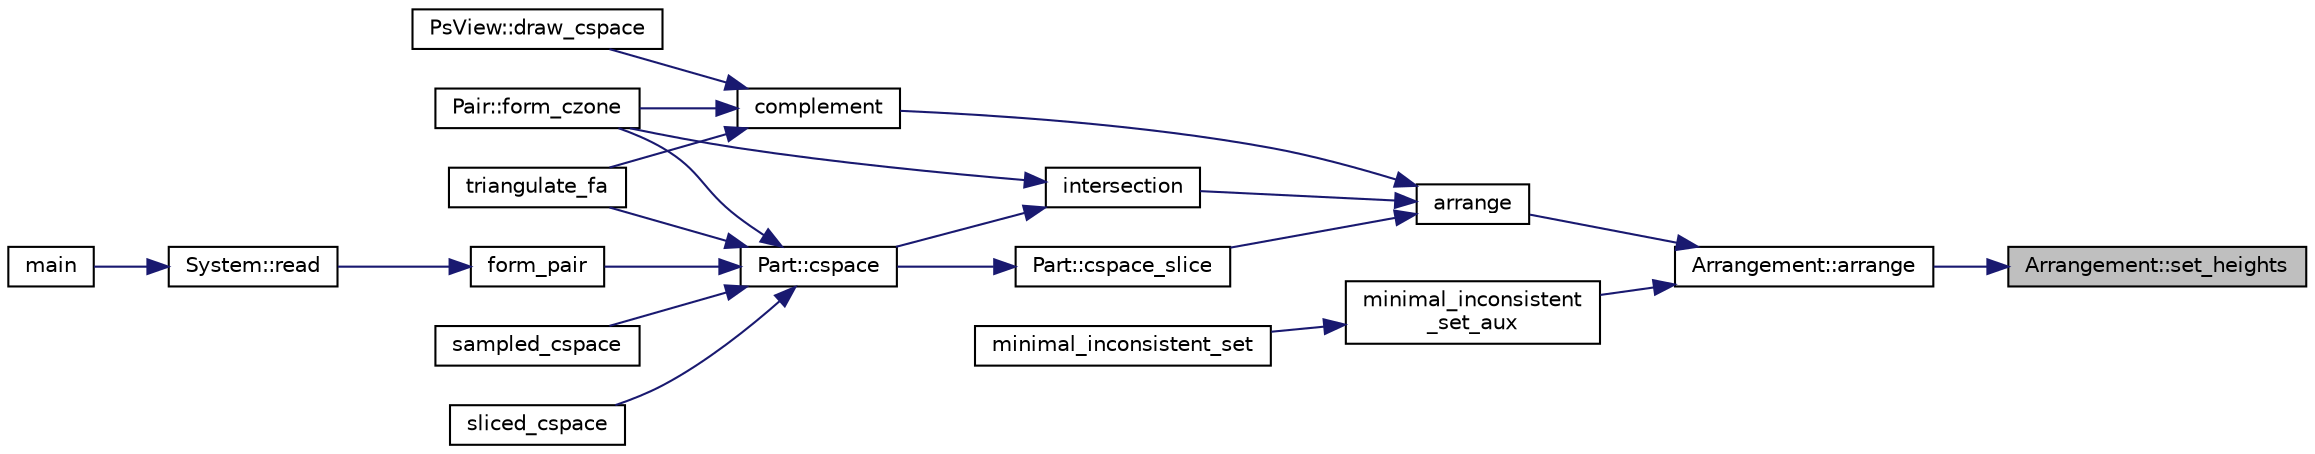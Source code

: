 digraph "Arrangement::set_heights"
{
 // LATEX_PDF_SIZE
  edge [fontname="Helvetica",fontsize="10",labelfontname="Helvetica",labelfontsize="10"];
  node [fontname="Helvetica",fontsize="10",shape=record];
  rankdir="RL";
  Node1 [label="Arrangement::set_heights",height=0.2,width=0.4,color="black", fillcolor="grey75", style="filled", fontcolor="black",tooltip=" "];
  Node1 -> Node2 [dir="back",color="midnightblue",fontsize="10",style="solid",fontname="Helvetica"];
  Node2 [label="Arrangement::arrange",height=0.2,width=0.4,color="black", fillcolor="white", style="filled",URL="$d8/d46/class_arrangement.html#aa48e67ecbf171616e989d936e221a4e1",tooltip=" "];
  Node2 -> Node3 [dir="back",color="midnightblue",fontsize="10",style="solid",fontname="Helvetica"];
  Node3 [label="arrange",height=0.2,width=0.4,color="black", fillcolor="white", style="filled",URL="$d0/d11/arrange_8_c.html#a8f0f410db8738d9121c7b0a2629abd5d",tooltip=" "];
  Node3 -> Node4 [dir="back",color="midnightblue",fontsize="10",style="solid",fontname="Helvetica"];
  Node4 [label="complement",height=0.2,width=0.4,color="black", fillcolor="white", style="filled",URL="$d7/d5f/system_8_c.html#a26844aaf5673452ccde61452e2431248",tooltip=" "];
  Node4 -> Node5 [dir="back",color="midnightblue",fontsize="10",style="solid",fontname="Helvetica"];
  Node5 [label="PsView::draw_cspace",height=0.2,width=0.4,color="black", fillcolor="white", style="filled",URL="$d4/db7/class_ps_view.html#a621785387236f306cefb7ebfe97cc2fc",tooltip=" "];
  Node4 -> Node6 [dir="back",color="midnightblue",fontsize="10",style="solid",fontname="Helvetica"];
  Node6 [label="Pair::form_czone",height=0.2,width=0.4,color="black", fillcolor="white", style="filled",URL="$d2/d49/class_pair.html#ac6b9ee78ab752f31b84380f43fcc2d09",tooltip=" "];
  Node4 -> Node7 [dir="back",color="midnightblue",fontsize="10",style="solid",fontname="Helvetica"];
  Node7 [label="triangulate_fa",height=0.2,width=0.4,color="black", fillcolor="white", style="filled",URL="$d7/d5f/system_8_c.html#acd7f2d5bae088bcd36199a667b870764",tooltip=" "];
  Node3 -> Node8 [dir="back",color="midnightblue",fontsize="10",style="solid",fontname="Helvetica"];
  Node8 [label="Part::cspace_slice",height=0.2,width=0.4,color="black", fillcolor="white", style="filled",URL="$db/d16/class_part.html#aa13a2e3545f09854a75612909db0fe3d",tooltip=" "];
  Node8 -> Node9 [dir="back",color="midnightblue",fontsize="10",style="solid",fontname="Helvetica"];
  Node9 [label="Part::cspace",height=0.2,width=0.4,color="black", fillcolor="white", style="filled",URL="$db/d16/class_part.html#a9c2bd794a4a3973f19399344f44ad7dc",tooltip=" "];
  Node9 -> Node6 [dir="back",color="midnightblue",fontsize="10",style="solid",fontname="Helvetica"];
  Node9 -> Node10 [dir="back",color="midnightblue",fontsize="10",style="solid",fontname="Helvetica"];
  Node10 [label="form_pair",height=0.2,width=0.4,color="black", fillcolor="white", style="filled",URL="$d7/d5f/system_8_c.html#a327c62f0ea1caf8972a3ec36efa06d6d",tooltip=" "];
  Node10 -> Node11 [dir="back",color="midnightblue",fontsize="10",style="solid",fontname="Helvetica"];
  Node11 [label="System::read",height=0.2,width=0.4,color="black", fillcolor="white", style="filled",URL="$d9/d16/class_system.html#a70cb292ef3c419acba0075f5a5317672",tooltip=" "];
  Node11 -> Node12 [dir="back",color="midnightblue",fontsize="10",style="solid",fontname="Helvetica"];
  Node12 [label="main",height=0.2,width=0.4,color="black", fillcolor="white", style="filled",URL="$d5/db2/hipair_8_c.html#a0ddf1224851353fc92bfbff6f499fa97",tooltip=" "];
  Node9 -> Node13 [dir="back",color="midnightblue",fontsize="10",style="solid",fontname="Helvetica"];
  Node13 [label="sampled_cspace",height=0.2,width=0.4,color="black", fillcolor="white", style="filled",URL="$d7/d5f/system_8_c.html#aed08f5587c0034df7b6b210a92df7ef3",tooltip=" "];
  Node9 -> Node14 [dir="back",color="midnightblue",fontsize="10",style="solid",fontname="Helvetica"];
  Node14 [label="sliced_cspace",height=0.2,width=0.4,color="black", fillcolor="white", style="filled",URL="$d7/d5f/system_8_c.html#a586f2871b7d3ca2f661d636e3aadf286",tooltip=" "];
  Node9 -> Node7 [dir="back",color="midnightblue",fontsize="10",style="solid",fontname="Helvetica"];
  Node3 -> Node15 [dir="back",color="midnightblue",fontsize="10",style="solid",fontname="Helvetica"];
  Node15 [label="intersection",height=0.2,width=0.4,color="black", fillcolor="white", style="filled",URL="$d7/d5f/system_8_c.html#abc261e01d8f1e11eebaa933f9f6890ab",tooltip=" "];
  Node15 -> Node9 [dir="back",color="midnightblue",fontsize="10",style="solid",fontname="Helvetica"];
  Node15 -> Node6 [dir="back",color="midnightblue",fontsize="10",style="solid",fontname="Helvetica"];
  Node2 -> Node16 [dir="back",color="midnightblue",fontsize="10",style="solid",fontname="Helvetica"];
  Node16 [label="minimal_inconsistent\l_set_aux",height=0.2,width=0.4,color="black", fillcolor="white", style="filled",URL="$d0/d11/arrange_8_c.html#a43321ea565c26429249c2589bd830055",tooltip=" "];
  Node16 -> Node17 [dir="back",color="midnightblue",fontsize="10",style="solid",fontname="Helvetica"];
  Node17 [label="minimal_inconsistent_set",height=0.2,width=0.4,color="black", fillcolor="white", style="filled",URL="$d0/d11/arrange_8_c.html#a28f76b567834648d2fc19f5fe2802651",tooltip=" "];
}

